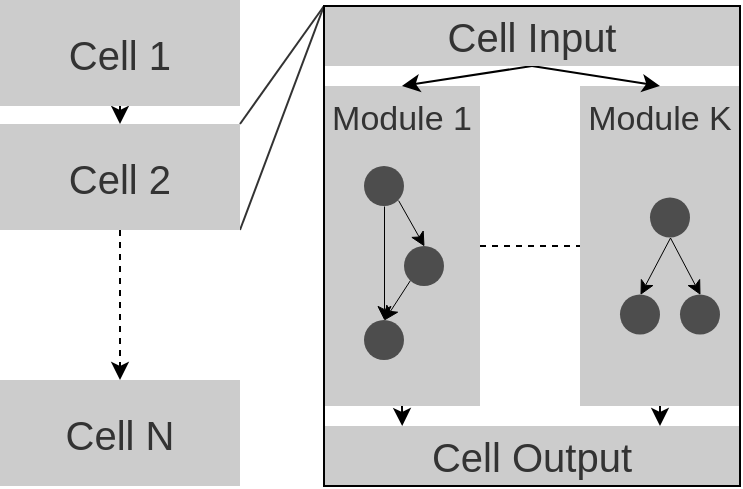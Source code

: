 <mxfile version="24.7.7">
  <diagram id="tDPf8CNvzOaNMvIxZvwo" name="Seite-1">
    <mxGraphModel dx="794" dy="386" grid="1" gridSize="10" guides="1" tooltips="1" connect="1" arrows="1" fold="1" page="1" pageScale="1" pageWidth="827" pageHeight="1169" math="0" shadow="0">
      <root>
        <mxCell id="0" />
        <mxCell id="1" parent="0" />
        <mxCell id="lzmcIZGoqttrfyCk76lP-21" style="edgeStyle=none;rounded=0;orthogonalLoop=1;jettySize=auto;html=1;exitX=0.5;exitY=1;exitDx=0;exitDy=0;entryX=0.5;entryY=0;entryDx=0;entryDy=0;strokeWidth=1;fontSize=20;" parent="1" source="lzmcIZGoqttrfyCk76lP-19" target="lzmcIZGoqttrfyCk76lP-20" edge="1">
          <mxGeometry relative="1" as="geometry" />
        </mxCell>
        <mxCell id="lzmcIZGoqttrfyCk76lP-19" value="&lt;font style=&quot;font-size: 20px;&quot;&gt;Cell 1&lt;/font&gt;" style="rounded=0;whiteSpace=wrap;html=1;fillColor=#CCCCCC;fontColor=#333333;strokeColor=none;" parent="1" vertex="1">
          <mxGeometry x="80" y="37" width="120" height="53" as="geometry" />
        </mxCell>
        <mxCell id="lzmcIZGoqttrfyCk76lP-23" style="edgeStyle=none;rounded=0;orthogonalLoop=1;jettySize=auto;html=1;exitX=0.5;exitY=1;exitDx=0;exitDy=0;strokeWidth=1;fontSize=20;dashed=1;" parent="1" source="lzmcIZGoqttrfyCk76lP-20" target="lzmcIZGoqttrfyCk76lP-22" edge="1">
          <mxGeometry relative="1" as="geometry" />
        </mxCell>
        <mxCell id="lzmcIZGoqttrfyCk76lP-48" style="edgeStyle=none;rounded=0;orthogonalLoop=1;jettySize=auto;html=1;exitX=1;exitY=0;exitDx=0;exitDy=0;entryX=0;entryY=0;entryDx=0;entryDy=0;strokeColor=#333333;strokeWidth=1;fontSize=20;endArrow=none;endFill=0;" parent="1" source="lzmcIZGoqttrfyCk76lP-20" target="lzmcIZGoqttrfyCk76lP-47" edge="1">
          <mxGeometry relative="1" as="geometry" />
        </mxCell>
        <mxCell id="lzmcIZGoqttrfyCk76lP-49" style="edgeStyle=none;rounded=0;orthogonalLoop=1;jettySize=auto;html=1;exitX=1;exitY=1;exitDx=0;exitDy=0;entryX=0;entryY=0;entryDx=0;entryDy=0;strokeColor=#333333;strokeWidth=1;fontSize=20;endArrow=none;endFill=0;" parent="1" source="lzmcIZGoqttrfyCk76lP-20" target="lzmcIZGoqttrfyCk76lP-47" edge="1">
          <mxGeometry relative="1" as="geometry" />
        </mxCell>
        <mxCell id="lzmcIZGoqttrfyCk76lP-20" value="&lt;font style=&quot;font-size: 20px;&quot;&gt;Cell 2&lt;/font&gt;" style="rounded=0;whiteSpace=wrap;html=1;fillColor=#CCCCCC;fontColor=#333333;strokeColor=none;" parent="1" vertex="1">
          <mxGeometry x="80" y="99" width="120" height="53" as="geometry" />
        </mxCell>
        <mxCell id="lzmcIZGoqttrfyCk76lP-22" value="&lt;font style=&quot;font-size: 20px;&quot;&gt;Cell N&lt;/font&gt;" style="rounded=0;whiteSpace=wrap;html=1;fillColor=#CCCCCC;fontColor=#333333;strokeColor=none;" parent="1" vertex="1">
          <mxGeometry x="80" y="227" width="120" height="53" as="geometry" />
        </mxCell>
        <mxCell id="lzmcIZGoqttrfyCk76lP-25" value="&lt;font style=&quot;font-size: 17px;&quot;&gt;Module 1&lt;/font&gt;" style="rounded=0;whiteSpace=wrap;html=1;fillColor=#CCCCCC;fontColor=#333333;strokeColor=none;verticalAlign=top;" parent="1" vertex="1">
          <mxGeometry x="242" y="80" width="78" height="160" as="geometry" />
        </mxCell>
        <mxCell id="lzmcIZGoqttrfyCk76lP-12" style="edgeStyle=none;rounded=0;orthogonalLoop=1;jettySize=auto;html=1;exitX=1;exitY=1;exitDx=0;exitDy=0;strokeWidth=0.5;" parent="1" source="lzmcIZGoqttrfyCk76lP-1" edge="1">
          <mxGeometry relative="1" as="geometry">
            <mxPoint x="292" y="160" as="targetPoint" />
          </mxGeometry>
        </mxCell>
        <mxCell id="lzmcIZGoqttrfyCk76lP-18" style="edgeStyle=none;rounded=0;orthogonalLoop=1;jettySize=auto;html=1;exitX=0.5;exitY=1;exitDx=0;exitDy=0;entryX=0.5;entryY=0;entryDx=0;entryDy=0;strokeWidth=0.5;" parent="1" source="lzmcIZGoqttrfyCk76lP-1" target="lzmcIZGoqttrfyCk76lP-13" edge="1">
          <mxGeometry relative="1" as="geometry" />
        </mxCell>
        <mxCell id="lzmcIZGoqttrfyCk76lP-1" value="" style="ellipse;whiteSpace=wrap;html=1;aspect=fixed;strokeColor=none;fillColor=#4D4D4D;" parent="1" vertex="1">
          <mxGeometry x="262" y="120" width="20" height="20" as="geometry" />
        </mxCell>
        <mxCell id="lzmcIZGoqttrfyCk76lP-17" style="edgeStyle=none;rounded=0;orthogonalLoop=1;jettySize=auto;html=1;exitX=0;exitY=1;exitDx=0;exitDy=0;entryX=0.5;entryY=0;entryDx=0;entryDy=0;strokeWidth=0.5;" parent="1" source="lzmcIZGoqttrfyCk76lP-11" target="lzmcIZGoqttrfyCk76lP-13" edge="1">
          <mxGeometry relative="1" as="geometry" />
        </mxCell>
        <mxCell id="lzmcIZGoqttrfyCk76lP-11" value="" style="ellipse;whiteSpace=wrap;html=1;aspect=fixed;strokeColor=none;fillColor=#4D4D4D;" parent="1" vertex="1">
          <mxGeometry x="282" y="160" width="20" height="20" as="geometry" />
        </mxCell>
        <mxCell id="lzmcIZGoqttrfyCk76lP-13" value="" style="ellipse;whiteSpace=wrap;html=1;aspect=fixed;strokeColor=none;fillColor=#4D4D4D;" parent="1" vertex="1">
          <mxGeometry x="262" y="197" width="20" height="20" as="geometry" />
        </mxCell>
        <mxCell id="lzmcIZGoqttrfyCk76lP-28" style="edgeStyle=none;rounded=0;orthogonalLoop=1;jettySize=auto;html=1;exitX=1;exitY=0.5;exitDx=0;exitDy=0;entryX=0;entryY=0.5;entryDx=0;entryDy=0;dashed=1;strokeWidth=1;fontSize=20;endArrow=none;endFill=0;" parent="1" source="lzmcIZGoqttrfyCk76lP-25" target="lzmcIZGoqttrfyCk76lP-27" edge="1">
          <mxGeometry relative="1" as="geometry">
            <mxPoint x="392" y="160" as="sourcePoint" />
          </mxGeometry>
        </mxCell>
        <mxCell id="lzmcIZGoqttrfyCk76lP-27" value="&lt;font style=&quot;font-size: 17px;&quot;&gt;Module K&lt;/font&gt;" style="rounded=0;whiteSpace=wrap;html=1;fillColor=#CCCCCC;fontColor=#333333;strokeColor=none;verticalAlign=top;" parent="1" vertex="1">
          <mxGeometry x="370" y="80" width="80" height="160" as="geometry" />
        </mxCell>
        <mxCell id="ope7WerGfLJre7qK1jh2-1" style="rounded=0;orthogonalLoop=1;jettySize=auto;html=1;exitX=0.5;exitY=1;exitDx=0;exitDy=0;entryX=0.5;entryY=0;entryDx=0;entryDy=0;" edge="1" parent="1" source="lzmcIZGoqttrfyCk76lP-33" target="lzmcIZGoqttrfyCk76lP-25">
          <mxGeometry relative="1" as="geometry" />
        </mxCell>
        <mxCell id="ope7WerGfLJre7qK1jh2-2" style="rounded=0;orthogonalLoop=1;jettySize=auto;html=1;exitX=0.5;exitY=1;exitDx=0;exitDy=0;entryX=0.5;entryY=0;entryDx=0;entryDy=0;" edge="1" parent="1" source="lzmcIZGoqttrfyCk76lP-33" target="lzmcIZGoqttrfyCk76lP-27">
          <mxGeometry relative="1" as="geometry" />
        </mxCell>
        <mxCell id="lzmcIZGoqttrfyCk76lP-33" value="&lt;font style=&quot;font-size: 20px;&quot;&gt;Cell Input&lt;/font&gt;" style="rounded=0;whiteSpace=wrap;html=1;fillColor=#CCCCCC;fontColor=#333333;strokeColor=none;" parent="1" vertex="1">
          <mxGeometry x="242" y="40" width="208" height="30" as="geometry" />
        </mxCell>
        <mxCell id="lzmcIZGoqttrfyCk76lP-34" value="&lt;font style=&quot;font-size: 20px;&quot;&gt;Cell Output&lt;/font&gt;" style="rounded=0;whiteSpace=wrap;html=1;fillColor=#CCCCCC;fontColor=#333333;strokeColor=none;" parent="1" vertex="1">
          <mxGeometry x="242" y="250" width="208" height="30" as="geometry" />
        </mxCell>
        <mxCell id="lzmcIZGoqttrfyCk76lP-43" style="edgeStyle=none;rounded=0;orthogonalLoop=1;jettySize=auto;html=1;exitX=0.5;exitY=1;exitDx=0;exitDy=0;entryX=0.5;entryY=0;entryDx=0;entryDy=0;strokeWidth=0.5;fontSize=20;endArrow=classic;endFill=1;" parent="1" source="lzmcIZGoqttrfyCk76lP-39" target="lzmcIZGoqttrfyCk76lP-40" edge="1">
          <mxGeometry relative="1" as="geometry" />
        </mxCell>
        <mxCell id="lzmcIZGoqttrfyCk76lP-44" style="edgeStyle=none;rounded=0;orthogonalLoop=1;jettySize=auto;html=1;exitX=0.5;exitY=1;exitDx=0;exitDy=0;entryX=0.5;entryY=0;entryDx=0;entryDy=0;strokeWidth=0.5;fontSize=20;endArrow=classic;endFill=1;" parent="1" source="lzmcIZGoqttrfyCk76lP-39" target="lzmcIZGoqttrfyCk76lP-41" edge="1">
          <mxGeometry relative="1" as="geometry" />
        </mxCell>
        <mxCell id="lzmcIZGoqttrfyCk76lP-39" value="" style="ellipse;whiteSpace=wrap;html=1;aspect=fixed;strokeColor=none;fillColor=#4D4D4D;" parent="1" vertex="1">
          <mxGeometry x="405" y="135.75" width="20" height="20" as="geometry" />
        </mxCell>
        <mxCell id="lzmcIZGoqttrfyCk76lP-40" value="" style="ellipse;whiteSpace=wrap;html=1;aspect=fixed;strokeColor=none;fillColor=#4D4D4D;" parent="1" vertex="1">
          <mxGeometry x="390" y="184.25" width="20" height="20" as="geometry" />
        </mxCell>
        <mxCell id="lzmcIZGoqttrfyCk76lP-41" value="" style="ellipse;whiteSpace=wrap;html=1;aspect=fixed;strokeColor=none;fillColor=#4D4D4D;" parent="1" vertex="1">
          <mxGeometry x="420" y="184.25" width="20" height="20" as="geometry" />
        </mxCell>
        <mxCell id="lzmcIZGoqttrfyCk76lP-47" value="" style="rounded=0;whiteSpace=wrap;html=1;fontSize=20;fillColor=none;" parent="1" vertex="1">
          <mxGeometry x="242" y="40" width="208" height="240" as="geometry" />
        </mxCell>
        <mxCell id="ope7WerGfLJre7qK1jh2-4" style="rounded=0;orthogonalLoop=1;jettySize=auto;html=1;exitX=0.5;exitY=1;exitDx=0;exitDy=0;" edge="1" parent="1" source="lzmcIZGoqttrfyCk76lP-27">
          <mxGeometry relative="1" as="geometry">
            <mxPoint x="410" y="250" as="targetPoint" />
          </mxGeometry>
        </mxCell>
        <mxCell id="ope7WerGfLJre7qK1jh2-3" style="rounded=0;orthogonalLoop=1;jettySize=auto;html=1;exitX=0.5;exitY=1;exitDx=0;exitDy=0;entryX=0.188;entryY=0;entryDx=0;entryDy=0;entryPerimeter=0;" edge="1" parent="1" source="lzmcIZGoqttrfyCk76lP-25" target="lzmcIZGoqttrfyCk76lP-34">
          <mxGeometry relative="1" as="geometry">
            <mxPoint x="340" y="250" as="targetPoint" />
          </mxGeometry>
        </mxCell>
      </root>
    </mxGraphModel>
  </diagram>
</mxfile>
